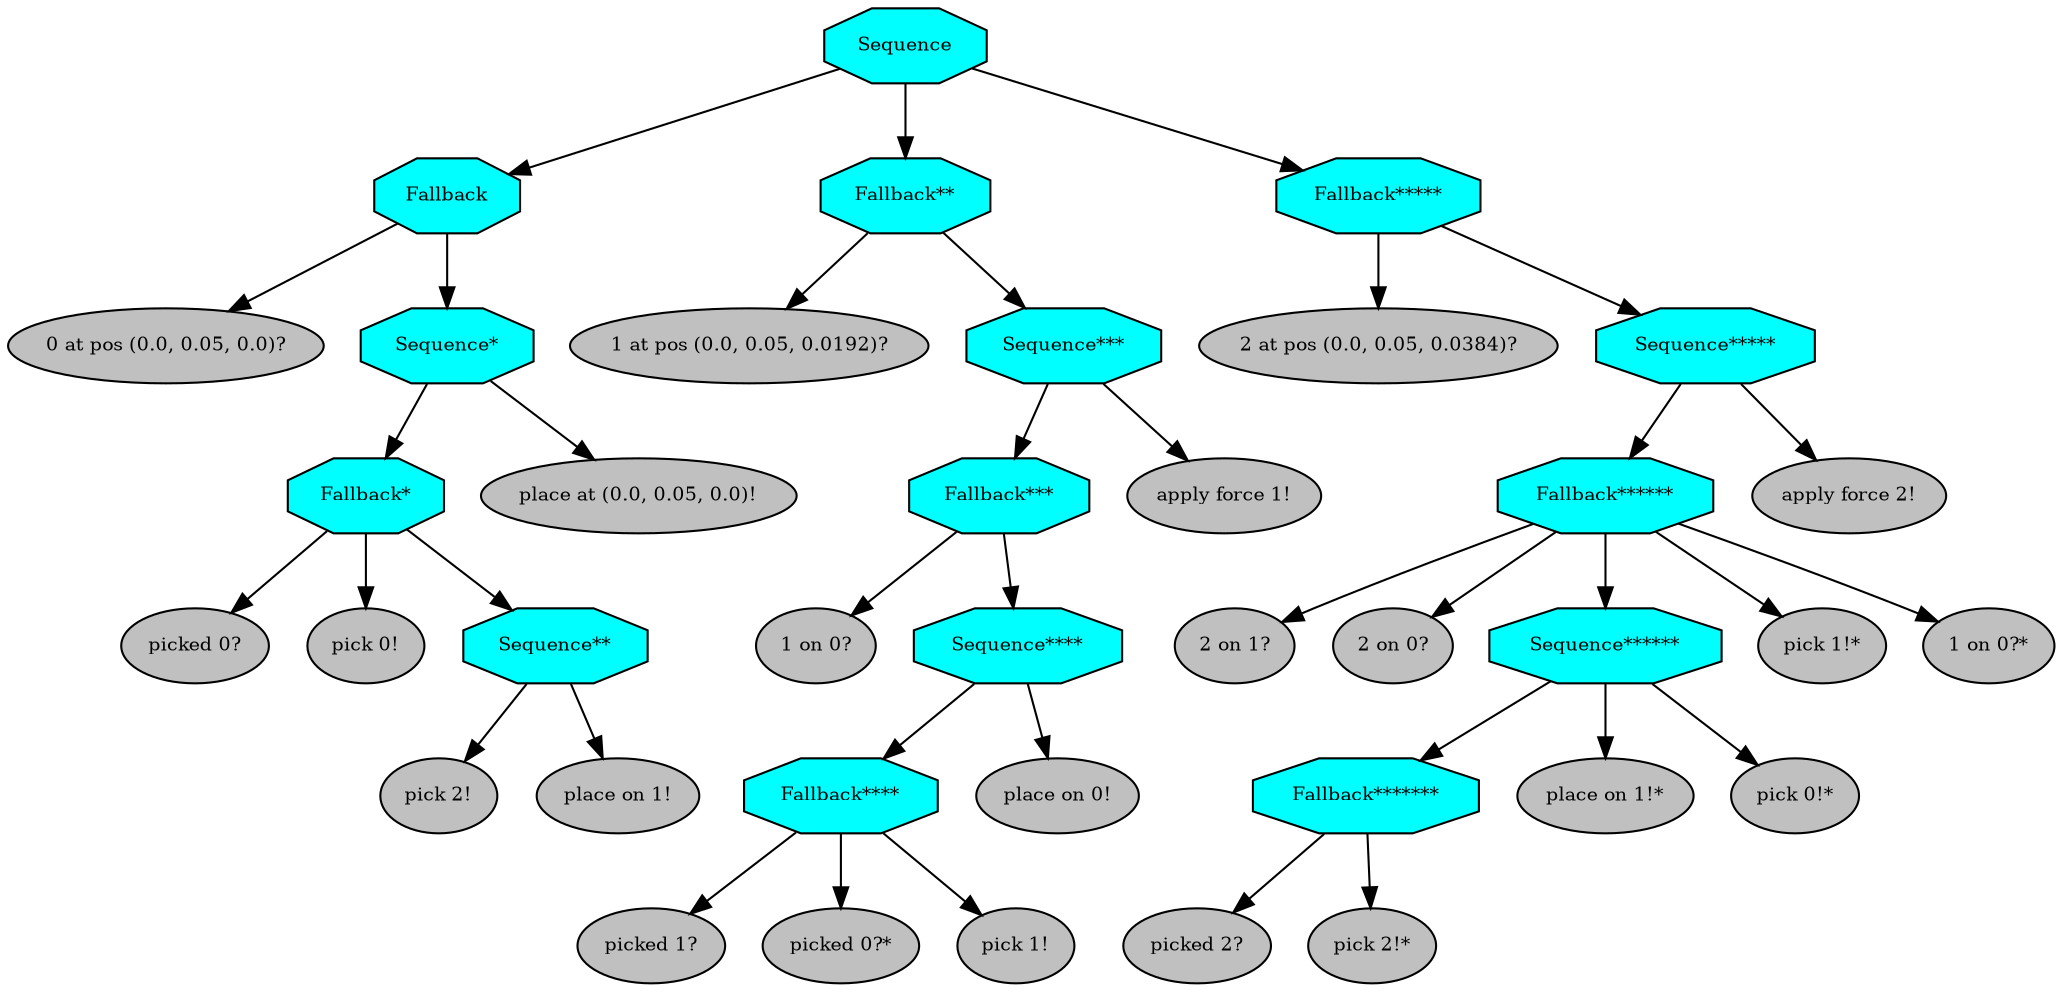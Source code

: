 digraph pastafarianism {
ordering=out;
graph [fontname="times-roman"];
node [fontname="times-roman"];
edge [fontname="times-roman"];
Sequence [fillcolor=cyan, fontcolor=black, fontsize=9, label=Sequence, shape=octagon, style=filled];
Fallback [fillcolor=cyan, fontcolor=black, fontsize=9, label=Fallback, shape=octagon, style=filled];
Sequence -> Fallback;
"0 at pos (0.0, 0.05, 0.0)?" [fillcolor=gray, fontcolor=black, fontsize=9, label="0 at pos (0.0, 0.05, 0.0)?", shape=ellipse, style=filled];
Fallback -> "0 at pos (0.0, 0.05, 0.0)?";
"Sequence*" [fillcolor=cyan, fontcolor=black, fontsize=9, label="Sequence*", shape=octagon, style=filled];
Fallback -> "Sequence*";
"Fallback*" [fillcolor=cyan, fontcolor=black, fontsize=9, label="Fallback*", shape=octagon, style=filled];
"Sequence*" -> "Fallback*";
"picked 0?" [fillcolor=gray, fontcolor=black, fontsize=9, label="picked 0?", shape=ellipse, style=filled];
"Fallback*" -> "picked 0?";
"pick 0!" [fillcolor=gray, fontcolor=black, fontsize=9, label="pick 0!", shape=ellipse, style=filled];
"Fallback*" -> "pick 0!";
"Sequence**" [fillcolor=cyan, fontcolor=black, fontsize=9, label="Sequence**", shape=octagon, style=filled];
"Fallback*" -> "Sequence**";
"pick 2!" [fillcolor=gray, fontcolor=black, fontsize=9, label="pick 2!", shape=ellipse, style=filled];
"Sequence**" -> "pick 2!";
"place on 1!" [fillcolor=gray, fontcolor=black, fontsize=9, label="place on 1!", shape=ellipse, style=filled];
"Sequence**" -> "place on 1!";
"place at (0.0, 0.05, 0.0)!" [fillcolor=gray, fontcolor=black, fontsize=9, label="place at (0.0, 0.05, 0.0)!", shape=ellipse, style=filled];
"Sequence*" -> "place at (0.0, 0.05, 0.0)!";
"Fallback**" [fillcolor=cyan, fontcolor=black, fontsize=9, label="Fallback**", shape=octagon, style=filled];
Sequence -> "Fallback**";
"1 at pos (0.0, 0.05, 0.0192)?" [fillcolor=gray, fontcolor=black, fontsize=9, label="1 at pos (0.0, 0.05, 0.0192)?", shape=ellipse, style=filled];
"Fallback**" -> "1 at pos (0.0, 0.05, 0.0192)?";
"Sequence***" [fillcolor=cyan, fontcolor=black, fontsize=9, label="Sequence***", shape=octagon, style=filled];
"Fallback**" -> "Sequence***";
"Fallback***" [fillcolor=cyan, fontcolor=black, fontsize=9, label="Fallback***", shape=octagon, style=filled];
"Sequence***" -> "Fallback***";
"1 on 0?" [fillcolor=gray, fontcolor=black, fontsize=9, label="1 on 0?", shape=ellipse, style=filled];
"Fallback***" -> "1 on 0?";
"Sequence****" [fillcolor=cyan, fontcolor=black, fontsize=9, label="Sequence****", shape=octagon, style=filled];
"Fallback***" -> "Sequence****";
"Fallback****" [fillcolor=cyan, fontcolor=black, fontsize=9, label="Fallback****", shape=octagon, style=filled];
"Sequence****" -> "Fallback****";
"picked 1?" [fillcolor=gray, fontcolor=black, fontsize=9, label="picked 1?", shape=ellipse, style=filled];
"Fallback****" -> "picked 1?";
"picked 0?*" [fillcolor=gray, fontcolor=black, fontsize=9, label="picked 0?*", shape=ellipse, style=filled];
"Fallback****" -> "picked 0?*";
"pick 1!" [fillcolor=gray, fontcolor=black, fontsize=9, label="pick 1!", shape=ellipse, style=filled];
"Fallback****" -> "pick 1!";
"place on 0!" [fillcolor=gray, fontcolor=black, fontsize=9, label="place on 0!", shape=ellipse, style=filled];
"Sequence****" -> "place on 0!";
"apply force 1!" [fillcolor=gray, fontcolor=black, fontsize=9, label="apply force 1!", shape=ellipse, style=filled];
"Sequence***" -> "apply force 1!";
"Fallback*****" [fillcolor=cyan, fontcolor=black, fontsize=9, label="Fallback*****", shape=octagon, style=filled];
Sequence -> "Fallback*****";
"2 at pos (0.0, 0.05, 0.0384)?" [fillcolor=gray, fontcolor=black, fontsize=9, label="2 at pos (0.0, 0.05, 0.0384)?", shape=ellipse, style=filled];
"Fallback*****" -> "2 at pos (0.0, 0.05, 0.0384)?";
"Sequence*****" [fillcolor=cyan, fontcolor=black, fontsize=9, label="Sequence*****", shape=octagon, style=filled];
"Fallback*****" -> "Sequence*****";
"Fallback******" [fillcolor=cyan, fontcolor=black, fontsize=9, label="Fallback******", shape=octagon, style=filled];
"Sequence*****" -> "Fallback******";
"2 on 1?" [fillcolor=gray, fontcolor=black, fontsize=9, label="2 on 1?", shape=ellipse, style=filled];
"Fallback******" -> "2 on 1?";
"2 on 0?" [fillcolor=gray, fontcolor=black, fontsize=9, label="2 on 0?", shape=ellipse, style=filled];
"Fallback******" -> "2 on 0?";
"Sequence******" [fillcolor=cyan, fontcolor=black, fontsize=9, label="Sequence******", shape=octagon, style=filled];
"Fallback******" -> "Sequence******";
"Fallback*******" [fillcolor=cyan, fontcolor=black, fontsize=9, label="Fallback*******", shape=octagon, style=filled];
"Sequence******" -> "Fallback*******";
"picked 2?" [fillcolor=gray, fontcolor=black, fontsize=9, label="picked 2?", shape=ellipse, style=filled];
"Fallback*******" -> "picked 2?";
"pick 2!*" [fillcolor=gray, fontcolor=black, fontsize=9, label="pick 2!*", shape=ellipse, style=filled];
"Fallback*******" -> "pick 2!*";
"place on 1!*" [fillcolor=gray, fontcolor=black, fontsize=9, label="place on 1!*", shape=ellipse, style=filled];
"Sequence******" -> "place on 1!*";
"pick 0!*" [fillcolor=gray, fontcolor=black, fontsize=9, label="pick 0!*", shape=ellipse, style=filled];
"Sequence******" -> "pick 0!*";
"pick 1!*" [fillcolor=gray, fontcolor=black, fontsize=9, label="pick 1!*", shape=ellipse, style=filled];
"Fallback******" -> "pick 1!*";
"1 on 0?*" [fillcolor=gray, fontcolor=black, fontsize=9, label="1 on 0?*", shape=ellipse, style=filled];
"Fallback******" -> "1 on 0?*";
"apply force 2!" [fillcolor=gray, fontcolor=black, fontsize=9, label="apply force 2!", shape=ellipse, style=filled];
"Sequence*****" -> "apply force 2!";
}
